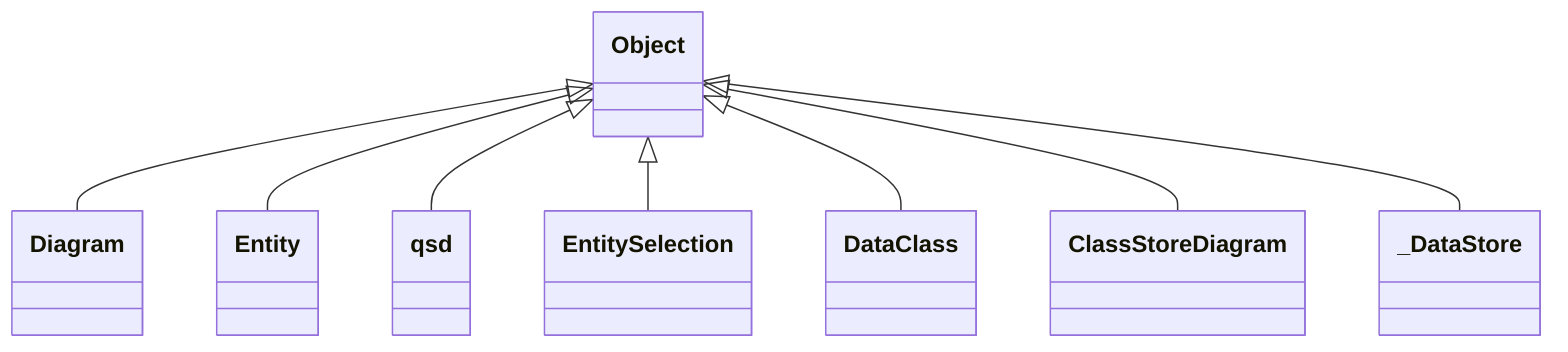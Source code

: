 ﻿classDiagram	class Diagram {	}	class Entity {	}	class qsd {	}	class EntitySelection {	}	class DataClass {	}	class ClassStoreDiagram {	}	class _DataStore {	}Object <|-- DiagramObject <|-- EntityObject <|-- qsdObject <|-- EntitySelectionObject <|-- DataClassObject <|-- ClassStoreDiagramObject <|-- _DataStore